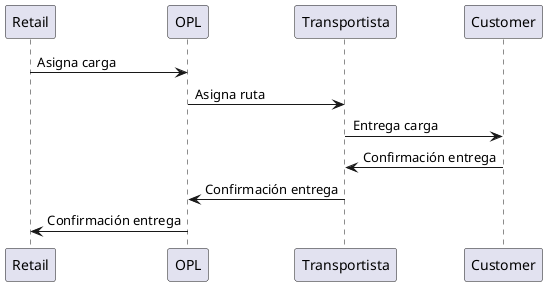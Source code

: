 @startuml
Retail -> OPL : Asigna carga
OPL -> Transportista : Asigna ruta
Transportista -> Customer : Entrega carga
Customer -> Transportista : Confirmación entrega
Transportista -> OPL : Confirmación entrega
OPL -> Retail : Confirmación entrega
@enduml